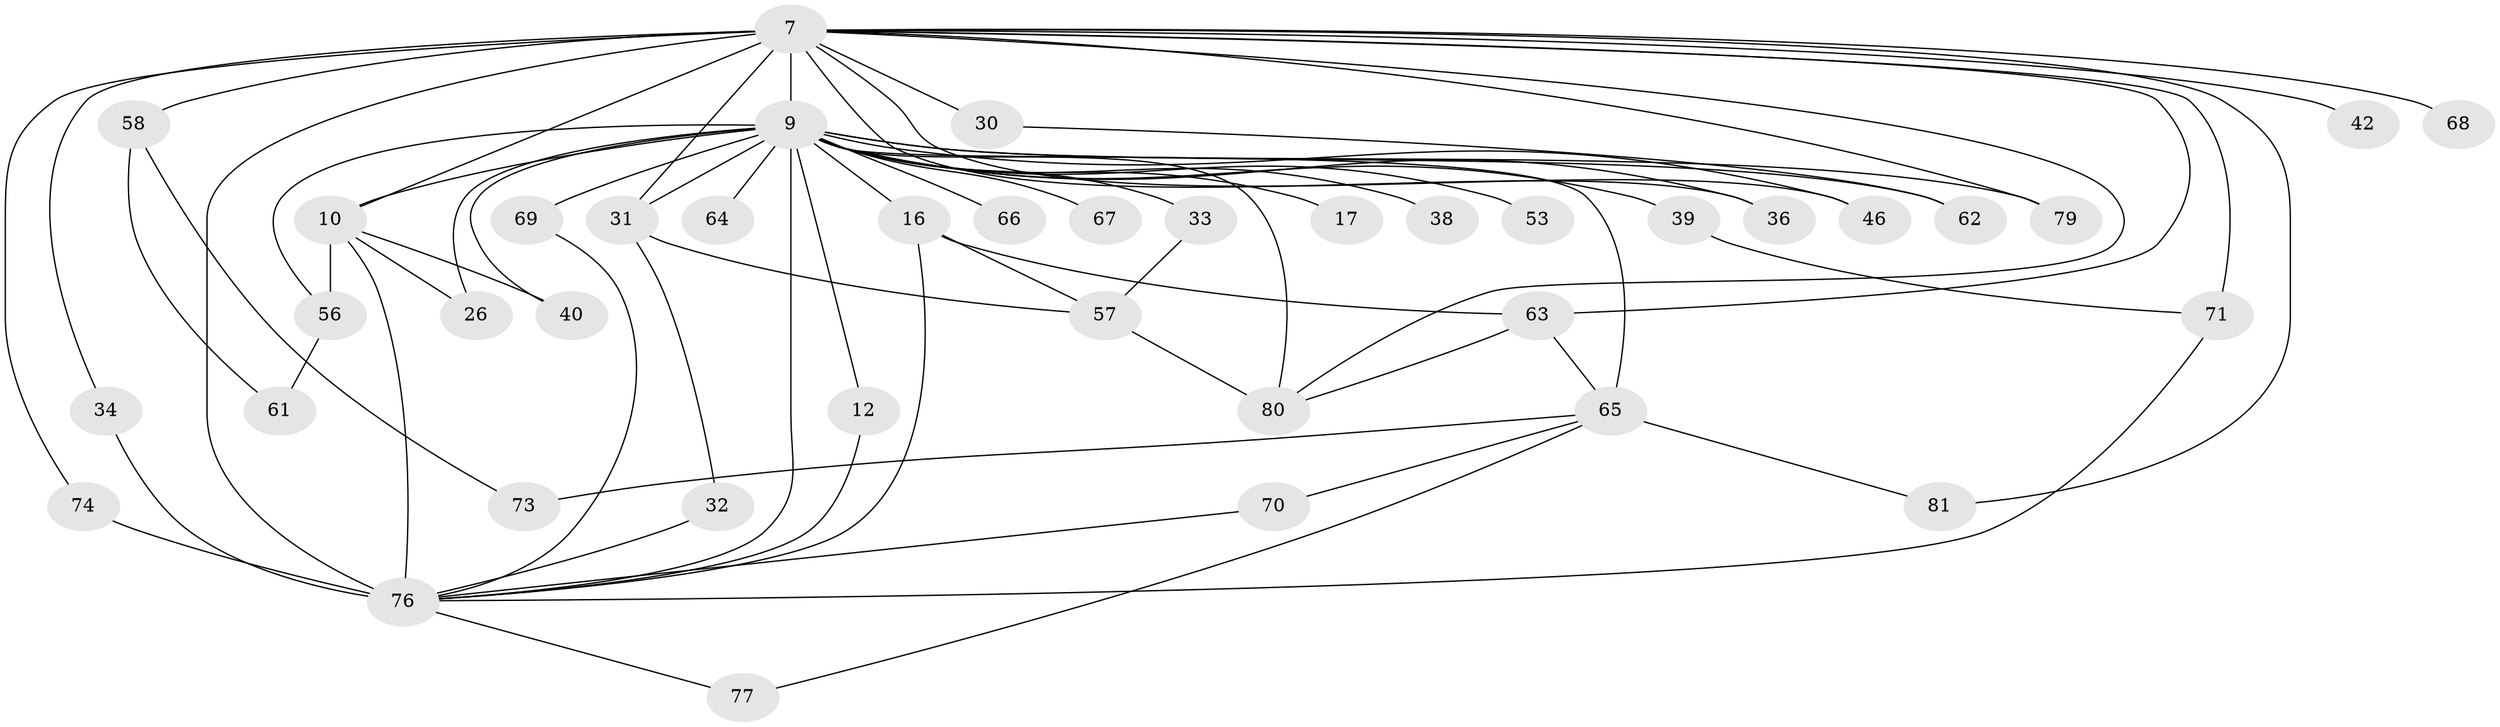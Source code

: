 // original degree distribution, {16: 0.024691358024691357, 14: 0.012345679012345678, 25: 0.012345679012345678, 20: 0.024691358024691357, 17: 0.012345679012345678, 19: 0.012345679012345678, 26: 0.012345679012345678, 10: 0.012345679012345678, 4: 0.06172839506172839, 2: 0.49382716049382713, 3: 0.25925925925925924, 5: 0.037037037037037035, 7: 0.012345679012345678, 6: 0.012345679012345678}
// Generated by graph-tools (version 1.1) at 2025/45/03/09/25 04:45:54]
// undirected, 40 vertices, 70 edges
graph export_dot {
graph [start="1"]
  node [color=gray90,style=filled];
  7 [super="+3"];
  9 [super="+6+8"];
  10 [super="+2"];
  12;
  16 [super="+15"];
  17;
  26;
  30;
  31 [super="+21"];
  32;
  33;
  34 [super="+13"];
  36;
  38;
  39;
  40;
  42;
  46 [super="+37"];
  53;
  56 [super="+27"];
  57 [super="+47+41"];
  58 [super="+48"];
  61;
  62;
  63 [super="+23"];
  64;
  65 [super="+35+28"];
  66 [super="+25"];
  67;
  68 [super="+52"];
  69 [super="+51+43"];
  70;
  71 [super="+50"];
  73;
  74 [super="+45"];
  76 [super="+20+59+72"];
  77;
  79 [super="+29"];
  80 [super="+19+60+78"];
  81;
  7 -- 9 [weight=8];
  7 -- 10 [weight=4];
  7 -- 30 [weight=2];
  7 -- 71;
  7 -- 79;
  7 -- 68 [weight=3];
  7 -- 81;
  7 -- 36;
  7 -- 42;
  7 -- 58 [weight=3];
  7 -- 74;
  7 -- 46 [weight=2];
  7 -- 34;
  7 -- 76 [weight=8];
  7 -- 31;
  7 -- 63;
  7 -- 80;
  9 -- 10 [weight=8];
  9 -- 17 [weight=2];
  9 -- 26;
  9 -- 56 [weight=3];
  9 -- 64 [weight=2];
  9 -- 65 [weight=5];
  9 -- 36;
  9 -- 53;
  9 -- 31 [weight=2];
  9 -- 80 [weight=5];
  9 -- 66 [weight=2];
  9 -- 79 [weight=2];
  9 -- 67 [weight=2];
  9 -- 12;
  9 -- 16 [weight=2];
  9 -- 33 [weight=2];
  9 -- 38 [weight=2];
  9 -- 39 [weight=2];
  9 -- 40;
  9 -- 46 [weight=2];
  9 -- 62;
  9 -- 69 [weight=3];
  9 -- 76 [weight=9];
  10 -- 40;
  10 -- 26;
  10 -- 56 [weight=2];
  10 -- 76 [weight=6];
  12 -- 76;
  16 -- 63;
  16 -- 57;
  16 -- 76;
  30 -- 62;
  31 -- 32;
  31 -- 57;
  32 -- 76;
  33 -- 57;
  34 -- 76;
  39 -- 71;
  56 -- 61;
  57 -- 80;
  58 -- 73;
  58 -- 61;
  63 -- 65;
  63 -- 80;
  65 -- 73;
  65 -- 70;
  65 -- 77;
  65 -- 81;
  69 -- 76;
  70 -- 76;
  71 -- 76;
  74 -- 76 [weight=2];
  76 -- 77;
}
